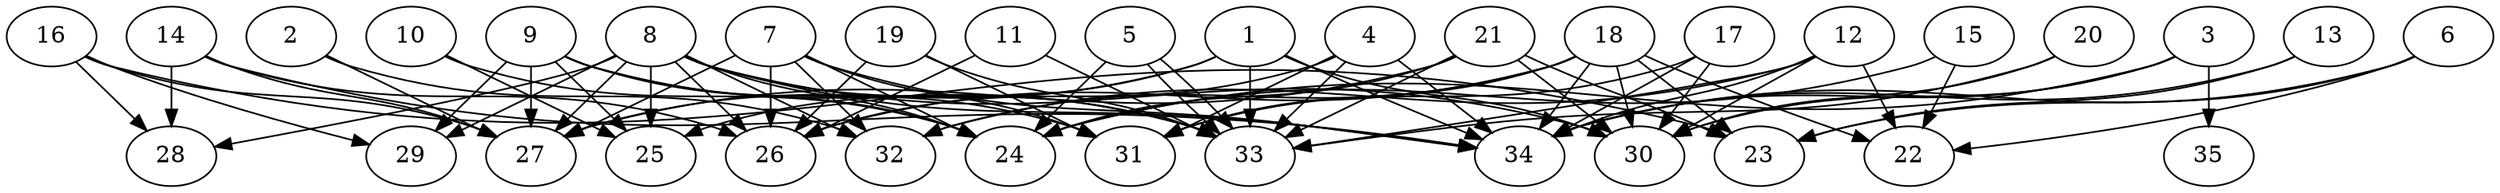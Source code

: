// DAG automatically generated by daggen at Thu Oct  3 14:05:37 2019
// ./daggen --dot -n 35 --ccr 0.4 --fat 0.9 --regular 0.7 --density 0.5 --mindata 5242880 --maxdata 52428800 
digraph G {
  1 [size="40048640", alpha="0.08", expect_size="16019456"] 
  1 -> 25 [size ="16019456"]
  1 -> 27 [size ="16019456"]
  1 -> 30 [size ="16019456"]
  1 -> 33 [size ="16019456"]
  1 -> 34 [size ="16019456"]
  2 [size="127700480", alpha="0.18", expect_size="51080192"] 
  2 -> 27 [size ="51080192"]
  2 -> 32 [size ="51080192"]
  3 [size="112729600", alpha="0.19", expect_size="45091840"] 
  3 -> 24 [size ="45091840"]
  3 -> 30 [size ="45091840"]
  3 -> 34 [size ="45091840"]
  3 -> 35 [size ="45091840"]
  4 [size="106621440", alpha="0.14", expect_size="42648576"] 
  4 -> 26 [size ="42648576"]
  4 -> 31 [size ="42648576"]
  4 -> 33 [size ="42648576"]
  4 -> 34 [size ="42648576"]
  5 [size="59463680", alpha="0.04", expect_size="23785472"] 
  5 -> 24 [size ="23785472"]
  5 -> 33 [size ="23785472"]
  5 -> 33 [size ="23785472"]
  6 [size="28259840", alpha="0.07", expect_size="11303936"] 
  6 -> 22 [size ="11303936"]
  6 -> 23 [size ="11303936"]
  6 -> 34 [size ="11303936"]
  7 [size="13696000", alpha="0.07", expect_size="5478400"] 
  7 -> 24 [size ="5478400"]
  7 -> 26 [size ="5478400"]
  7 -> 27 [size ="5478400"]
  7 -> 31 [size ="5478400"]
  7 -> 32 [size ="5478400"]
  7 -> 34 [size ="5478400"]
  8 [size="74728960", alpha="0.03", expect_size="29891584"] 
  8 -> 24 [size ="29891584"]
  8 -> 25 [size ="29891584"]
  8 -> 26 [size ="29891584"]
  8 -> 27 [size ="29891584"]
  8 -> 28 [size ="29891584"]
  8 -> 29 [size ="29891584"]
  8 -> 30 [size ="29891584"]
  8 -> 32 [size ="29891584"]
  8 -> 33 [size ="29891584"]
  8 -> 34 [size ="29891584"]
  9 [size="28341760", alpha="0.08", expect_size="11336704"] 
  9 -> 24 [size ="11336704"]
  9 -> 25 [size ="11336704"]
  9 -> 27 [size ="11336704"]
  9 -> 29 [size ="11336704"]
  9 -> 31 [size ="11336704"]
  9 -> 33 [size ="11336704"]
  10 [size="125862400", alpha="0.14", expect_size="50344960"] 
  10 -> 24 [size ="50344960"]
  10 -> 25 [size ="50344960"]
  11 [size="42626560", alpha="0.00", expect_size="17050624"] 
  11 -> 26 [size ="17050624"]
  11 -> 33 [size ="17050624"]
  12 [size="90910720", alpha="0.20", expect_size="36364288"] 
  12 -> 22 [size ="36364288"]
  12 -> 30 [size ="36364288"]
  12 -> 32 [size ="36364288"]
  12 -> 33 [size ="36364288"]
  12 -> 34 [size ="36364288"]
  13 [size="77918720", alpha="0.18", expect_size="31167488"] 
  13 -> 23 [size ="31167488"]
  13 -> 34 [size ="31167488"]
  14 [size="73861120", alpha="0.02", expect_size="29544448"] 
  14 -> 26 [size ="29544448"]
  14 -> 27 [size ="29544448"]
  14 -> 28 [size ="29544448"]
  14 -> 34 [size ="29544448"]
  15 [size="39959040", alpha="0.15", expect_size="15983616"] 
  15 -> 22 [size ="15983616"]
  15 -> 24 [size ="15983616"]
  16 [size="65827840", alpha="0.14", expect_size="26331136"] 
  16 -> 23 [size ="26331136"]
  16 -> 27 [size ="26331136"]
  16 -> 28 [size ="26331136"]
  16 -> 29 [size ="26331136"]
  17 [size="107760640", alpha="0.06", expect_size="43104256"] 
  17 -> 30 [size ="43104256"]
  17 -> 31 [size ="43104256"]
  17 -> 34 [size ="43104256"]
  18 [size="30351360", alpha="0.11", expect_size="12140544"] 
  18 -> 22 [size ="12140544"]
  18 -> 23 [size ="12140544"]
  18 -> 26 [size ="12140544"]
  18 -> 30 [size ="12140544"]
  18 -> 31 [size ="12140544"]
  18 -> 32 [size ="12140544"]
  18 -> 34 [size ="12140544"]
  19 [size="48568320", alpha="0.02", expect_size="19427328"] 
  19 -> 26 [size ="19427328"]
  19 -> 31 [size ="19427328"]
  19 -> 33 [size ="19427328"]
  20 [size="93908480", alpha="0.16", expect_size="37563392"] 
  20 -> 30 [size ="37563392"]
  20 -> 33 [size ="37563392"]
  21 [size="61120000", alpha="0.13", expect_size="24448000"] 
  21 -> 23 [size ="24448000"]
  21 -> 24 [size ="24448000"]
  21 -> 27 [size ="24448000"]
  21 -> 30 [size ="24448000"]
  21 -> 33 [size ="24448000"]
  22 [size="64048640", alpha="0.10", expect_size="25619456"] 
  23 [size="61824000", alpha="0.04", expect_size="24729600"] 
  24 [size="49766400", alpha="0.14", expect_size="19906560"] 
  25 [size="58941440", alpha="0.12", expect_size="23576576"] 
  26 [size="29939200", alpha="0.12", expect_size="11975680"] 
  27 [size="109969920", alpha="0.12", expect_size="43987968"] 
  28 [size="28677120", alpha="0.03", expect_size="11470848"] 
  29 [size="94440960", alpha="0.16", expect_size="37776384"] 
  30 [size="109120000", alpha="0.09", expect_size="43648000"] 
  31 [size="82772480", alpha="0.06", expect_size="33108992"] 
  32 [size="42339840", alpha="0.17", expect_size="16935936"] 
  33 [size="102417920", alpha="0.18", expect_size="40967168"] 
  34 [size="126702080", alpha="0.10", expect_size="50680832"] 
  35 [size="90741760", alpha="0.07", expect_size="36296704"] 
}
